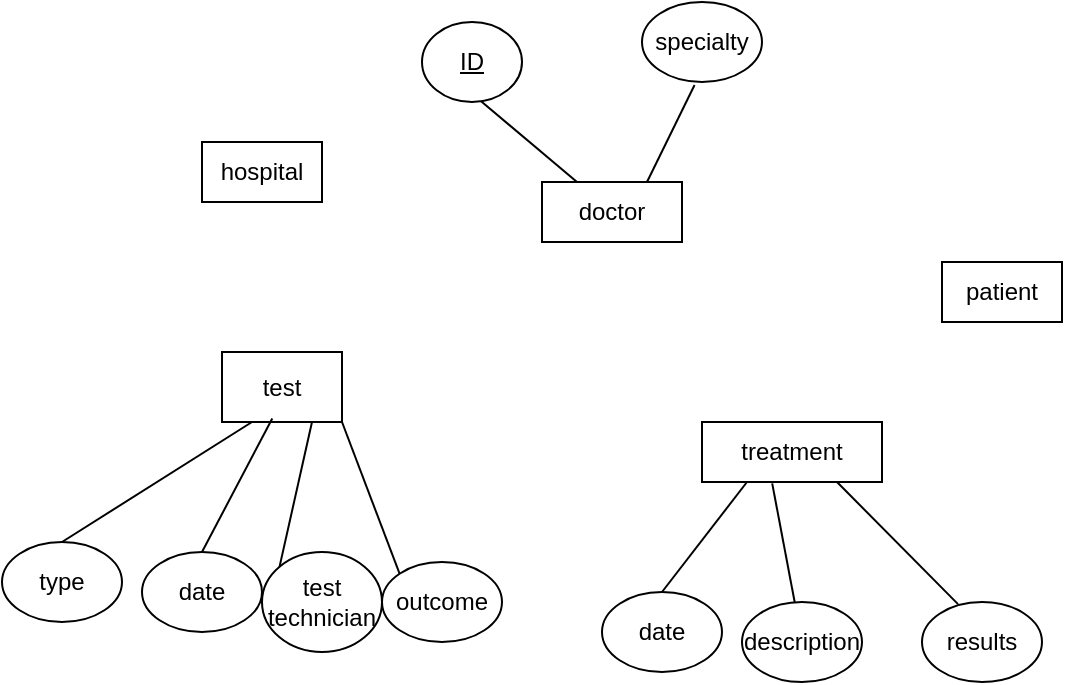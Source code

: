 <mxfile version="21.1.1" type="github">
  <diagram name="第1頁" id="n_6KNnxxUDfpkpfA5Sfg">
    <mxGraphModel dx="744" dy="416" grid="1" gridSize="10" guides="1" tooltips="1" connect="1" arrows="1" fold="1" page="1" pageScale="1" pageWidth="827" pageHeight="1169" math="0" shadow="0">
      <root>
        <mxCell id="0" />
        <mxCell id="1" parent="0" />
        <mxCell id="e0zNeh-qrCsgJ_N2ELot-1" value="hospital" style="rounded=0;whiteSpace=wrap;html=1;" vertex="1" parent="1">
          <mxGeometry x="230" y="340" width="60" height="30" as="geometry" />
        </mxCell>
        <mxCell id="e0zNeh-qrCsgJ_N2ELot-3" value="doctor" style="rounded=0;whiteSpace=wrap;html=1;" vertex="1" parent="1">
          <mxGeometry x="400" y="360" width="70" height="30" as="geometry" />
        </mxCell>
        <mxCell id="e0zNeh-qrCsgJ_N2ELot-4" value="patient" style="rounded=0;whiteSpace=wrap;html=1;" vertex="1" parent="1">
          <mxGeometry x="600" y="400" width="60" height="30" as="geometry" />
        </mxCell>
        <mxCell id="e0zNeh-qrCsgJ_N2ELot-5" value="" style="endArrow=none;html=1;rounded=0;entryX=0.25;entryY=0;entryDx=0;entryDy=0;exitX=0.57;exitY=0.969;exitDx=0;exitDy=0;exitPerimeter=0;" edge="1" parent="1" source="e0zNeh-qrCsgJ_N2ELot-6" target="e0zNeh-qrCsgJ_N2ELot-3">
          <mxGeometry width="50" height="50" relative="1" as="geometry">
            <mxPoint x="370" y="320" as="sourcePoint" />
            <mxPoint x="490" y="410" as="targetPoint" />
          </mxGeometry>
        </mxCell>
        <mxCell id="e0zNeh-qrCsgJ_N2ELot-6" value="&lt;u&gt;ID&lt;/u&gt;" style="ellipse;whiteSpace=wrap;html=1;" vertex="1" parent="1">
          <mxGeometry x="340" y="280" width="50" height="40" as="geometry" />
        </mxCell>
        <mxCell id="e0zNeh-qrCsgJ_N2ELot-7" value="specialty" style="ellipse;whiteSpace=wrap;html=1;" vertex="1" parent="1">
          <mxGeometry x="450" y="270" width="60" height="40" as="geometry" />
        </mxCell>
        <mxCell id="e0zNeh-qrCsgJ_N2ELot-8" value="" style="endArrow=none;html=1;rounded=0;entryX=0.438;entryY=1.038;entryDx=0;entryDy=0;entryPerimeter=0;exitX=0.75;exitY=0;exitDx=0;exitDy=0;" edge="1" parent="1" source="e0zNeh-qrCsgJ_N2ELot-3" target="e0zNeh-qrCsgJ_N2ELot-7">
          <mxGeometry width="50" height="50" relative="1" as="geometry">
            <mxPoint x="440" y="460" as="sourcePoint" />
            <mxPoint x="490" y="410" as="targetPoint" />
          </mxGeometry>
        </mxCell>
        <mxCell id="e0zNeh-qrCsgJ_N2ELot-9" value="treatment" style="rounded=0;whiteSpace=wrap;html=1;" vertex="1" parent="1">
          <mxGeometry x="480" y="480" width="90" height="30" as="geometry" />
        </mxCell>
        <mxCell id="e0zNeh-qrCsgJ_N2ELot-10" value="outcome" style="ellipse;whiteSpace=wrap;html=1;" vertex="1" parent="1">
          <mxGeometry x="320" y="550" width="60" height="40" as="geometry" />
        </mxCell>
        <mxCell id="e0zNeh-qrCsgJ_N2ELot-11" value="" style="endArrow=none;html=1;rounded=0;entryX=0;entryY=0;entryDx=0;entryDy=0;exitX=1;exitY=1;exitDx=0;exitDy=0;" edge="1" parent="1" target="e0zNeh-qrCsgJ_N2ELot-10" source="e0zNeh-qrCsgJ_N2ELot-20">
          <mxGeometry width="50" height="50" relative="1" as="geometry">
            <mxPoint x="463" y="370" as="sourcePoint" />
            <mxPoint x="500" y="420" as="targetPoint" />
          </mxGeometry>
        </mxCell>
        <mxCell id="e0zNeh-qrCsgJ_N2ELot-12" value="test technician" style="ellipse;whiteSpace=wrap;html=1;" vertex="1" parent="1">
          <mxGeometry x="260" y="545" width="60" height="50" as="geometry" />
        </mxCell>
        <mxCell id="e0zNeh-qrCsgJ_N2ELot-13" value="" style="endArrow=none;html=1;rounded=0;entryX=0;entryY=0;entryDx=0;entryDy=0;exitX=0.75;exitY=1;exitDx=0;exitDy=0;" edge="1" parent="1" target="e0zNeh-qrCsgJ_N2ELot-12" source="e0zNeh-qrCsgJ_N2ELot-20">
          <mxGeometry width="50" height="50" relative="1" as="geometry">
            <mxPoint x="473" y="380" as="sourcePoint" />
            <mxPoint x="510" y="430" as="targetPoint" />
          </mxGeometry>
        </mxCell>
        <mxCell id="e0zNeh-qrCsgJ_N2ELot-14" value="results" style="ellipse;whiteSpace=wrap;html=1;" vertex="1" parent="1">
          <mxGeometry x="590" y="570" width="60" height="40" as="geometry" />
        </mxCell>
        <mxCell id="e0zNeh-qrCsgJ_N2ELot-15" value="" style="endArrow=none;html=1;rounded=0;entryX=0.3;entryY=0.027;entryDx=0;entryDy=0;entryPerimeter=0;exitX=0.75;exitY=1;exitDx=0;exitDy=0;" edge="1" parent="1" target="e0zNeh-qrCsgJ_N2ELot-14" source="e0zNeh-qrCsgJ_N2ELot-9">
          <mxGeometry width="50" height="50" relative="1" as="geometry">
            <mxPoint x="483" y="390" as="sourcePoint" />
            <mxPoint x="520" y="440" as="targetPoint" />
          </mxGeometry>
        </mxCell>
        <mxCell id="e0zNeh-qrCsgJ_N2ELot-16" value="description" style="ellipse;whiteSpace=wrap;html=1;" vertex="1" parent="1">
          <mxGeometry x="500" y="570" width="60" height="40" as="geometry" />
        </mxCell>
        <mxCell id="e0zNeh-qrCsgJ_N2ELot-17" value="" style="endArrow=none;html=1;rounded=0;exitX=0.39;exitY=1.022;exitDx=0;exitDy=0;exitPerimeter=0;" edge="1" parent="1" target="e0zNeh-qrCsgJ_N2ELot-16" source="e0zNeh-qrCsgJ_N2ELot-9">
          <mxGeometry width="50" height="50" relative="1" as="geometry">
            <mxPoint x="493" y="400" as="sourcePoint" />
            <mxPoint x="530" y="450" as="targetPoint" />
          </mxGeometry>
        </mxCell>
        <mxCell id="e0zNeh-qrCsgJ_N2ELot-18" value="date" style="ellipse;whiteSpace=wrap;html=1;" vertex="1" parent="1">
          <mxGeometry x="430" y="565" width="60" height="40" as="geometry" />
        </mxCell>
        <mxCell id="e0zNeh-qrCsgJ_N2ELot-19" value="" style="endArrow=none;html=1;rounded=0;entryX=0.25;entryY=1;entryDx=0;entryDy=0;exitX=0.5;exitY=0;exitDx=0;exitDy=0;" edge="1" parent="1" target="e0zNeh-qrCsgJ_N2ELot-9" source="e0zNeh-qrCsgJ_N2ELot-18">
          <mxGeometry width="50" height="50" relative="1" as="geometry">
            <mxPoint x="453" y="630" as="sourcePoint" />
            <mxPoint x="490" y="680" as="targetPoint" />
          </mxGeometry>
        </mxCell>
        <mxCell id="e0zNeh-qrCsgJ_N2ELot-20" value="test" style="rounded=0;whiteSpace=wrap;html=1;" vertex="1" parent="1">
          <mxGeometry x="240" y="445" width="60" height="35" as="geometry" />
        </mxCell>
        <mxCell id="e0zNeh-qrCsgJ_N2ELot-21" value="type" style="ellipse;whiteSpace=wrap;html=1;" vertex="1" parent="1">
          <mxGeometry x="130" y="540" width="60" height="40" as="geometry" />
        </mxCell>
        <mxCell id="e0zNeh-qrCsgJ_N2ELot-22" value="" style="endArrow=none;html=1;rounded=0;entryX=0.25;entryY=1;entryDx=0;entryDy=0;exitX=0.5;exitY=0;exitDx=0;exitDy=0;" edge="1" parent="1" source="e0zNeh-qrCsgJ_N2ELot-21" target="e0zNeh-qrCsgJ_N2ELot-20">
          <mxGeometry width="50" height="50" relative="1" as="geometry">
            <mxPoint x="203" y="609.01" as="sourcePoint" />
            <mxPoint x="250.26" y="472.995" as="targetPoint" />
          </mxGeometry>
        </mxCell>
        <mxCell id="e0zNeh-qrCsgJ_N2ELot-23" value="date" style="ellipse;whiteSpace=wrap;html=1;" vertex="1" parent="1">
          <mxGeometry x="200" y="545" width="60" height="40" as="geometry" />
        </mxCell>
        <mxCell id="e0zNeh-qrCsgJ_N2ELot-24" value="" style="endArrow=none;html=1;rounded=0;entryX=0.419;entryY=0.95;entryDx=0;entryDy=0;exitX=0.5;exitY=0;exitDx=0;exitDy=0;entryPerimeter=0;" edge="1" parent="1" source="e0zNeh-qrCsgJ_N2ELot-23" target="e0zNeh-qrCsgJ_N2ELot-20">
          <mxGeometry width="50" height="50" relative="1" as="geometry">
            <mxPoint x="283" y="610" as="sourcePoint" />
            <mxPoint x="333" y="490" as="targetPoint" />
          </mxGeometry>
        </mxCell>
      </root>
    </mxGraphModel>
  </diagram>
</mxfile>
